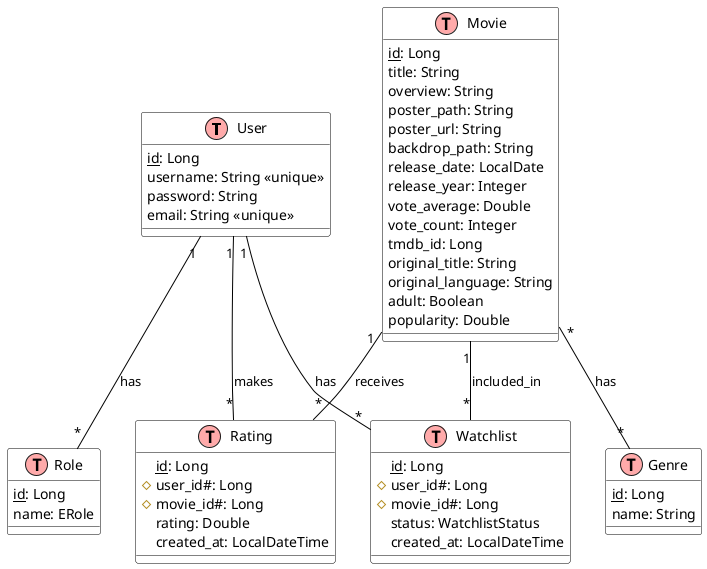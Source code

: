 @startuml FilmRecom ER Diagram

!define table(x) class x << (T,#FFAAAA) >>
!define primary_key(x) <u>x</u>
!define foreign_key(x) #x#

' Стили
skinparam class {
    BackgroundColor White
    ArrowColor Black
    BorderColor Black
}

' Сущности
table(User) {
    primary_key(id): Long
    username: String <<unique>>
    password: String
    email: String <<unique>>
}

table(Role) {
    primary_key(id): Long
    name: ERole
}

table(Movie) {
    primary_key(id): Long
    title: String
    overview: String
    poster_path: String
    poster_url: String
    backdrop_path: String
    release_date: LocalDate
    release_year: Integer
    vote_average: Double
    vote_count: Integer
    tmdb_id: Long
    original_title: String
    original_language: String
    adult: Boolean
    popularity: Double
}

table(Genre) {
    primary_key(id): Long
    name: String
}

table(Rating) {
    primary_key(id): Long
    foreign_key(user_id): Long
    foreign_key(movie_id): Long
    rating: Double
    created_at: LocalDateTime
}

table(Watchlist) {
    primary_key(id): Long
    foreign_key(user_id): Long
    foreign_key(movie_id): Long
    status: WatchlistStatus
    created_at: LocalDateTime
}

' Связи
User "1" -- "*" Role : has
User "1" -- "*" Rating : makes
User "1" -- "*" Watchlist : has
Movie "*" -- "*" Genre : has
Movie "1" -- "*" Rating : receives
Movie "1" -- "*" Watchlist : included_in

@enduml 